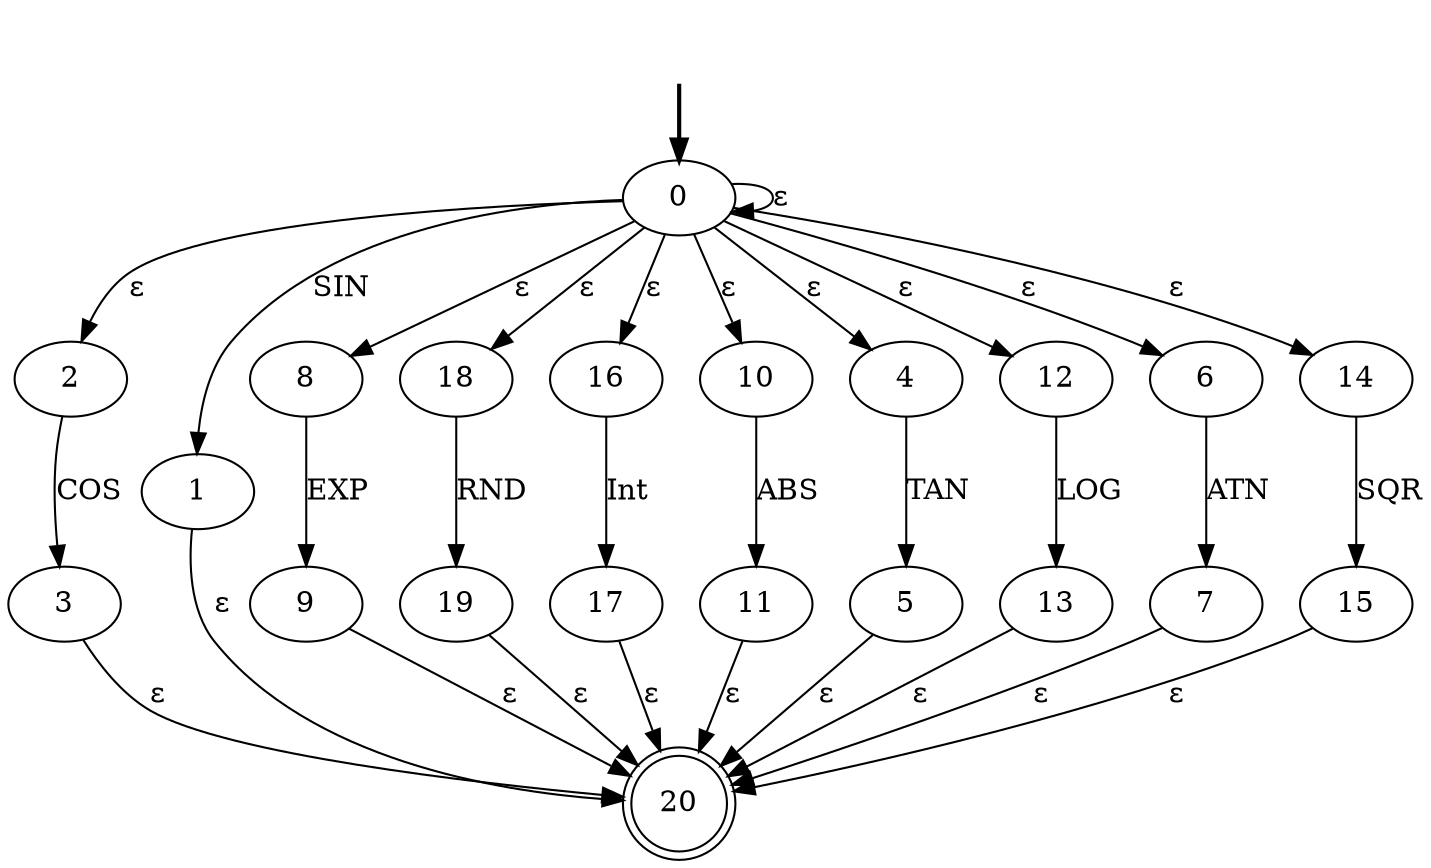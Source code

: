 digraph {
	fake0 [style=invisible]
	17
	2
	5
	1
	8
	18
	16
	10
	4
	12
	3
	0 [root=true]
	13
	6
	7
	15
	9
	20 [shape=doublecircle]
	11
	14
	19
	fake0 -> 0 [style=bold]
	0 -> 1 [label=SIN]
	0 -> 16 [label="ε"]
	0 -> 2 [label="ε"]
	0 -> 10 [label="ε"]
	0 -> 4 [label="ε"]
	0 -> 18 [label="ε"]
	0 -> 0 [label="ε"]
	0 -> 8 [label="ε"]
	0 -> 14 [label="ε"]
	0 -> 6 [label="ε"]
	0 -> 12 [label="ε"]
	2 -> 3 [label=COS]
	4 -> 5 [label=TAN]
	6 -> 7 [label=ATN]
	8 -> 9 [label=EXP]
	10 -> 11 [label=ABS]
	12 -> 13 [label=LOG]
	14 -> 15 [label=SQR]
	16 -> 17 [label=Int]
	18 -> 19 [label=RND]
	1 -> 20 [label="ε"]
	3 -> 20 [label="ε"]
	5 -> 20 [label="ε"]
	7 -> 20 [label="ε"]
	9 -> 20 [label="ε"]
	11 -> 20 [label="ε"]
	13 -> 20 [label="ε"]
	15 -> 20 [label="ε"]
	17 -> 20 [label="ε"]
	19 -> 20 [label="ε"]
}
